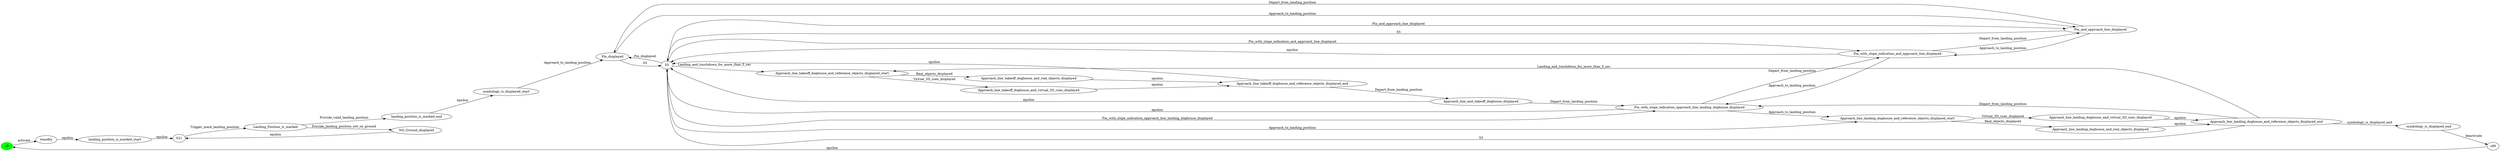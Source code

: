 digraph G {
rankdir=LR;
state0[ label = "s0", style=filled, color=green ];
state1 [ label = "landing_position_is_marked_end" ];
state1 -> state2 [ label=" epsilon " ];
state3 [ label = "Approach_line_landing_doghouse_and_reference_objects_displayed_end" ];
state3 -> state4 [ label=" symbology_is_displayed_end " ];
state3 -> state5 [ label=" Landing_and_touchdown_for_more_than_5_sec " ];
state3 -> state6 [ label=" S5 " ];
state3 -> state7 [ label=" Depart_from_landing_position " ];
state8 [ label = "Pin_displayed" ];
state8 -> state6 [ label=" S5 " ];
state8 -> state9 [ label=" Approach_to_landing_position " ];
state6 [ label = "S5" ];
state6 -> state7 [ label=" Pin_with_slope_indication_approach_line_landing_doghouse_displayed " ];
state6 -> state9 [ label=" Pin_and_approach_line_displayed " ];
state6 -> state8 [ label=" Pin_displayed " ];
state6 -> state10 [ label=" Pin_with_slope_indication_and_approach_line_displayed " ];
state6 -> state11 [ label=" Approach_to_landing_position " ];
state6 -> state5 [ label=" Landing_and_touchdown_for_more_than_5_sec " ];
state12 [ label = "Approach_line_landing_doghouse_and_real_objects_displayed" ];
state12 -> state3 [ label=" epsilon " ];
state13 [ label = "standby" ];
state13 -> state14 [ label=" epsilon " ];
state4 [ label = "symbology_is_displayed_end" ];
state4 -> state15 [ label=" deactivate " ];
state9 [ label = "Pin_and_approach_line_displayed" ];
state9 -> state10 [ label=" Approach_to_landing_position " ];
state9 -> state8 [ label=" Depart_from_landing_position " ];
state9 -> state6 [ label=" S5 " ];
state11 [ label = "Approach_line_landing_doghouse_and_reference_objects_displayed_start" ];
state11 -> state16 [ label=" Virtual_3D_cues_displayed " ];
state11 -> state12 [ label=" Real_objects_displayed " ];
state17 [ label = "Approach_line_and_takeoff_doghouse_displayed" ];
state17 -> state7 [ label=" Depart_from_landing_position " ];
state17 -> state6 [ label=" epsilon " ];
state10 [ label = "Pin_with_slope_indication_and_approach_line_displayed" ];
state10 -> state7 [ label=" Approach_to_landing_position " ];
state10 -> state6 [ label=" epsilon " ];
state10 -> state9 [ label=" Depart_from_landing_position " ];
state15 [ label = "s99" ];
state15 -> state0 [ label=" epsilon " ];
state18 [ label = "S21" ];
state18 -> state19 [ label=" Trigger_mark_landing_position " ];
state7 [ label = "Pin_with_slope_indication_approach_line_landing_doghouse_displayed" ];
state7 -> state11 [ label=" Approach_to_landing_position " ];
state7 -> state10 [ label=" Depart_from_landing_position " ];
state7 -> state6 [ label=" epsilon " ];
state16 [ label = "Approach_line_landing_doghouse_and_virtual_3D_cues_displayed" ];
state16 -> state3 [ label=" epsilon " ];
state14 [ label = "landing_position_is_marked_start" ];
state14 -> state18 [ label=" epsilon " ];
state2 [ label = "symbology_is_displayed_start" ];
state2 -> state8 [ label=" Approach_to_landing_position " ];
state20 [ label = "Approach_line_takeoff_doghouse_and_reference_objects_displayed_end" ];
state20 -> state17 [ label=" Depart_from_landing_position " ];
state20 -> state6 [ label=" epsilon " ];
state19 [ label = "Landing_Position_is_marked" ];
state19 -> state21 [ label=" Provide_landing_position_not_on_ground " ];
state19 -> state1 [ label=" Provide_valid_landing_position " ];
state5 [ label = "Approach_line_takeoff_doghouse_and_reference_objects_displayed_start" ];
state5 -> state22 [ label=" Virtual_3D_cues_displayed " ];
state5 -> state23 [ label=" Real_objects_displayed " ];
state21 [ label = "NO_Ground_displayed" ];
state21 -> state18 [ label=" epsilon " ];
state23 [ label = "Approach_line_takeoff_doghouse_and_real_objects_displayed" ];
state23 -> state20 [ label=" epsilon " ];
state0 -> state13 [ label=" activate " ];
state22 [ label = "Approach_line_takeoff_doghouse_and_virtual_3D_cues_displayed" ];
state22 -> state20 [ label=" epsilon " ];
}
